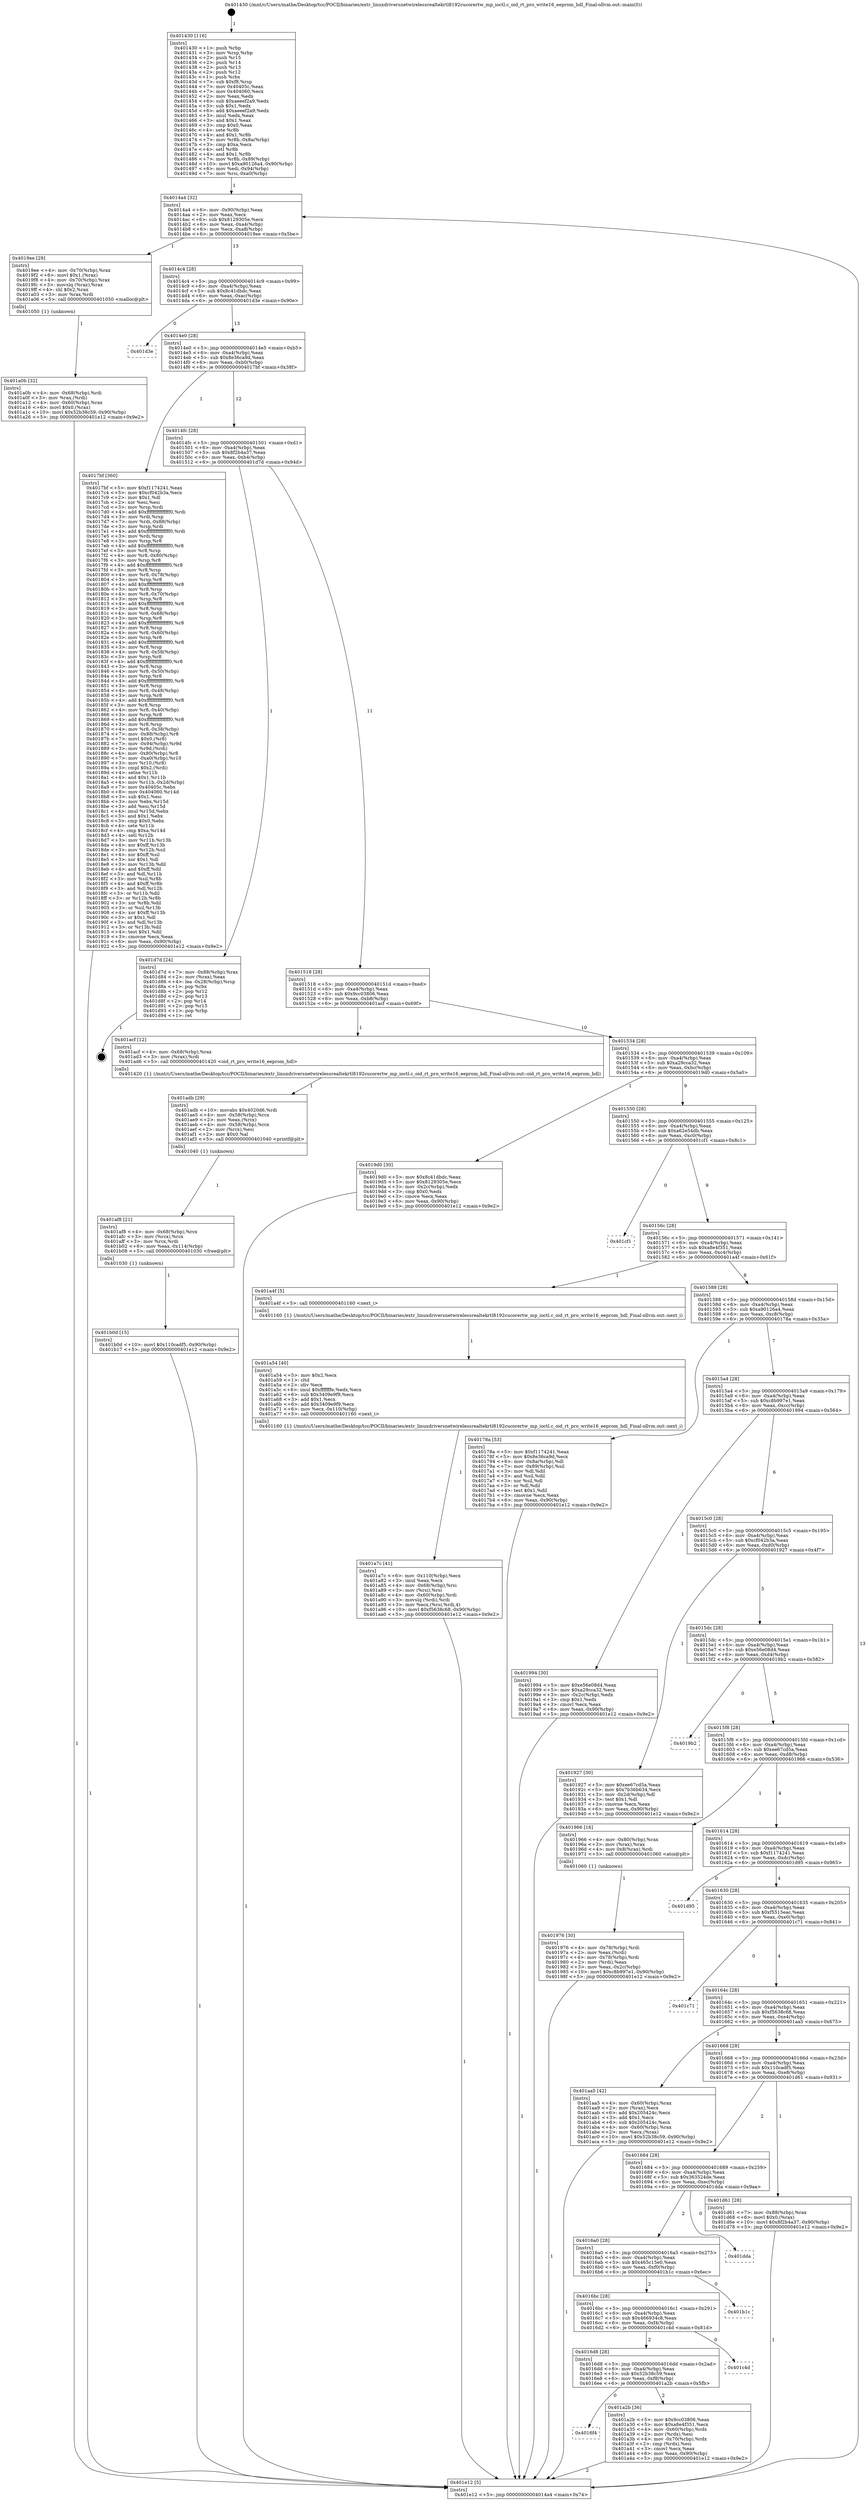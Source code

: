 digraph "0x401430" {
  label = "0x401430 (/mnt/c/Users/mathe/Desktop/tcc/POCII/binaries/extr_linuxdriversnetwirelessrealtekrtl8192cucorertw_mp_ioctl.c_oid_rt_pro_write16_eeprom_hdl_Final-ollvm.out::main(0))"
  labelloc = "t"
  node[shape=record]

  Entry [label="",width=0.3,height=0.3,shape=circle,fillcolor=black,style=filled]
  "0x4014a4" [label="{
     0x4014a4 [32]\l
     | [instrs]\l
     &nbsp;&nbsp;0x4014a4 \<+6\>: mov -0x90(%rbp),%eax\l
     &nbsp;&nbsp;0x4014aa \<+2\>: mov %eax,%ecx\l
     &nbsp;&nbsp;0x4014ac \<+6\>: sub $0x8129305e,%ecx\l
     &nbsp;&nbsp;0x4014b2 \<+6\>: mov %eax,-0xa4(%rbp)\l
     &nbsp;&nbsp;0x4014b8 \<+6\>: mov %ecx,-0xa8(%rbp)\l
     &nbsp;&nbsp;0x4014be \<+6\>: je 00000000004019ee \<main+0x5be\>\l
  }"]
  "0x4019ee" [label="{
     0x4019ee [29]\l
     | [instrs]\l
     &nbsp;&nbsp;0x4019ee \<+4\>: mov -0x70(%rbp),%rax\l
     &nbsp;&nbsp;0x4019f2 \<+6\>: movl $0x1,(%rax)\l
     &nbsp;&nbsp;0x4019f8 \<+4\>: mov -0x70(%rbp),%rax\l
     &nbsp;&nbsp;0x4019fc \<+3\>: movslq (%rax),%rax\l
     &nbsp;&nbsp;0x4019ff \<+4\>: shl $0x2,%rax\l
     &nbsp;&nbsp;0x401a03 \<+3\>: mov %rax,%rdi\l
     &nbsp;&nbsp;0x401a06 \<+5\>: call 0000000000401050 \<malloc@plt\>\l
     | [calls]\l
     &nbsp;&nbsp;0x401050 \{1\} (unknown)\l
  }"]
  "0x4014c4" [label="{
     0x4014c4 [28]\l
     | [instrs]\l
     &nbsp;&nbsp;0x4014c4 \<+5\>: jmp 00000000004014c9 \<main+0x99\>\l
     &nbsp;&nbsp;0x4014c9 \<+6\>: mov -0xa4(%rbp),%eax\l
     &nbsp;&nbsp;0x4014cf \<+5\>: sub $0x8c41dbdc,%eax\l
     &nbsp;&nbsp;0x4014d4 \<+6\>: mov %eax,-0xac(%rbp)\l
     &nbsp;&nbsp;0x4014da \<+6\>: je 0000000000401d3e \<main+0x90e\>\l
  }"]
  Exit [label="",width=0.3,height=0.3,shape=circle,fillcolor=black,style=filled,peripheries=2]
  "0x401d3e" [label="{
     0x401d3e\l
  }", style=dashed]
  "0x4014e0" [label="{
     0x4014e0 [28]\l
     | [instrs]\l
     &nbsp;&nbsp;0x4014e0 \<+5\>: jmp 00000000004014e5 \<main+0xb5\>\l
     &nbsp;&nbsp;0x4014e5 \<+6\>: mov -0xa4(%rbp),%eax\l
     &nbsp;&nbsp;0x4014eb \<+5\>: sub $0x8e36ca9d,%eax\l
     &nbsp;&nbsp;0x4014f0 \<+6\>: mov %eax,-0xb0(%rbp)\l
     &nbsp;&nbsp;0x4014f6 \<+6\>: je 00000000004017bf \<main+0x38f\>\l
  }"]
  "0x401b0d" [label="{
     0x401b0d [15]\l
     | [instrs]\l
     &nbsp;&nbsp;0x401b0d \<+10\>: movl $0x110cadf5,-0x90(%rbp)\l
     &nbsp;&nbsp;0x401b17 \<+5\>: jmp 0000000000401e12 \<main+0x9e2\>\l
  }"]
  "0x4017bf" [label="{
     0x4017bf [360]\l
     | [instrs]\l
     &nbsp;&nbsp;0x4017bf \<+5\>: mov $0xf1174241,%eax\l
     &nbsp;&nbsp;0x4017c4 \<+5\>: mov $0xcf042b3a,%ecx\l
     &nbsp;&nbsp;0x4017c9 \<+2\>: mov $0x1,%dl\l
     &nbsp;&nbsp;0x4017cb \<+2\>: xor %esi,%esi\l
     &nbsp;&nbsp;0x4017cd \<+3\>: mov %rsp,%rdi\l
     &nbsp;&nbsp;0x4017d0 \<+4\>: add $0xfffffffffffffff0,%rdi\l
     &nbsp;&nbsp;0x4017d4 \<+3\>: mov %rdi,%rsp\l
     &nbsp;&nbsp;0x4017d7 \<+7\>: mov %rdi,-0x88(%rbp)\l
     &nbsp;&nbsp;0x4017de \<+3\>: mov %rsp,%rdi\l
     &nbsp;&nbsp;0x4017e1 \<+4\>: add $0xfffffffffffffff0,%rdi\l
     &nbsp;&nbsp;0x4017e5 \<+3\>: mov %rdi,%rsp\l
     &nbsp;&nbsp;0x4017e8 \<+3\>: mov %rsp,%r8\l
     &nbsp;&nbsp;0x4017eb \<+4\>: add $0xfffffffffffffff0,%r8\l
     &nbsp;&nbsp;0x4017ef \<+3\>: mov %r8,%rsp\l
     &nbsp;&nbsp;0x4017f2 \<+4\>: mov %r8,-0x80(%rbp)\l
     &nbsp;&nbsp;0x4017f6 \<+3\>: mov %rsp,%r8\l
     &nbsp;&nbsp;0x4017f9 \<+4\>: add $0xfffffffffffffff0,%r8\l
     &nbsp;&nbsp;0x4017fd \<+3\>: mov %r8,%rsp\l
     &nbsp;&nbsp;0x401800 \<+4\>: mov %r8,-0x78(%rbp)\l
     &nbsp;&nbsp;0x401804 \<+3\>: mov %rsp,%r8\l
     &nbsp;&nbsp;0x401807 \<+4\>: add $0xfffffffffffffff0,%r8\l
     &nbsp;&nbsp;0x40180b \<+3\>: mov %r8,%rsp\l
     &nbsp;&nbsp;0x40180e \<+4\>: mov %r8,-0x70(%rbp)\l
     &nbsp;&nbsp;0x401812 \<+3\>: mov %rsp,%r8\l
     &nbsp;&nbsp;0x401815 \<+4\>: add $0xfffffffffffffff0,%r8\l
     &nbsp;&nbsp;0x401819 \<+3\>: mov %r8,%rsp\l
     &nbsp;&nbsp;0x40181c \<+4\>: mov %r8,-0x68(%rbp)\l
     &nbsp;&nbsp;0x401820 \<+3\>: mov %rsp,%r8\l
     &nbsp;&nbsp;0x401823 \<+4\>: add $0xfffffffffffffff0,%r8\l
     &nbsp;&nbsp;0x401827 \<+3\>: mov %r8,%rsp\l
     &nbsp;&nbsp;0x40182a \<+4\>: mov %r8,-0x60(%rbp)\l
     &nbsp;&nbsp;0x40182e \<+3\>: mov %rsp,%r8\l
     &nbsp;&nbsp;0x401831 \<+4\>: add $0xfffffffffffffff0,%r8\l
     &nbsp;&nbsp;0x401835 \<+3\>: mov %r8,%rsp\l
     &nbsp;&nbsp;0x401838 \<+4\>: mov %r8,-0x58(%rbp)\l
     &nbsp;&nbsp;0x40183c \<+3\>: mov %rsp,%r8\l
     &nbsp;&nbsp;0x40183f \<+4\>: add $0xfffffffffffffff0,%r8\l
     &nbsp;&nbsp;0x401843 \<+3\>: mov %r8,%rsp\l
     &nbsp;&nbsp;0x401846 \<+4\>: mov %r8,-0x50(%rbp)\l
     &nbsp;&nbsp;0x40184a \<+3\>: mov %rsp,%r8\l
     &nbsp;&nbsp;0x40184d \<+4\>: add $0xfffffffffffffff0,%r8\l
     &nbsp;&nbsp;0x401851 \<+3\>: mov %r8,%rsp\l
     &nbsp;&nbsp;0x401854 \<+4\>: mov %r8,-0x48(%rbp)\l
     &nbsp;&nbsp;0x401858 \<+3\>: mov %rsp,%r8\l
     &nbsp;&nbsp;0x40185b \<+4\>: add $0xfffffffffffffff0,%r8\l
     &nbsp;&nbsp;0x40185f \<+3\>: mov %r8,%rsp\l
     &nbsp;&nbsp;0x401862 \<+4\>: mov %r8,-0x40(%rbp)\l
     &nbsp;&nbsp;0x401866 \<+3\>: mov %rsp,%r8\l
     &nbsp;&nbsp;0x401869 \<+4\>: add $0xfffffffffffffff0,%r8\l
     &nbsp;&nbsp;0x40186d \<+3\>: mov %r8,%rsp\l
     &nbsp;&nbsp;0x401870 \<+4\>: mov %r8,-0x38(%rbp)\l
     &nbsp;&nbsp;0x401874 \<+7\>: mov -0x88(%rbp),%r8\l
     &nbsp;&nbsp;0x40187b \<+7\>: movl $0x0,(%r8)\l
     &nbsp;&nbsp;0x401882 \<+7\>: mov -0x94(%rbp),%r9d\l
     &nbsp;&nbsp;0x401889 \<+3\>: mov %r9d,(%rdi)\l
     &nbsp;&nbsp;0x40188c \<+4\>: mov -0x80(%rbp),%r8\l
     &nbsp;&nbsp;0x401890 \<+7\>: mov -0xa0(%rbp),%r10\l
     &nbsp;&nbsp;0x401897 \<+3\>: mov %r10,(%r8)\l
     &nbsp;&nbsp;0x40189a \<+3\>: cmpl $0x2,(%rdi)\l
     &nbsp;&nbsp;0x40189d \<+4\>: setne %r11b\l
     &nbsp;&nbsp;0x4018a1 \<+4\>: and $0x1,%r11b\l
     &nbsp;&nbsp;0x4018a5 \<+4\>: mov %r11b,-0x2d(%rbp)\l
     &nbsp;&nbsp;0x4018a9 \<+7\>: mov 0x40405c,%ebx\l
     &nbsp;&nbsp;0x4018b0 \<+8\>: mov 0x404060,%r14d\l
     &nbsp;&nbsp;0x4018b8 \<+3\>: sub $0x1,%esi\l
     &nbsp;&nbsp;0x4018bb \<+3\>: mov %ebx,%r15d\l
     &nbsp;&nbsp;0x4018be \<+3\>: add %esi,%r15d\l
     &nbsp;&nbsp;0x4018c1 \<+4\>: imul %r15d,%ebx\l
     &nbsp;&nbsp;0x4018c5 \<+3\>: and $0x1,%ebx\l
     &nbsp;&nbsp;0x4018c8 \<+3\>: cmp $0x0,%ebx\l
     &nbsp;&nbsp;0x4018cb \<+4\>: sete %r11b\l
     &nbsp;&nbsp;0x4018cf \<+4\>: cmp $0xa,%r14d\l
     &nbsp;&nbsp;0x4018d3 \<+4\>: setl %r12b\l
     &nbsp;&nbsp;0x4018d7 \<+3\>: mov %r11b,%r13b\l
     &nbsp;&nbsp;0x4018da \<+4\>: xor $0xff,%r13b\l
     &nbsp;&nbsp;0x4018de \<+3\>: mov %r12b,%sil\l
     &nbsp;&nbsp;0x4018e1 \<+4\>: xor $0xff,%sil\l
     &nbsp;&nbsp;0x4018e5 \<+3\>: xor $0x1,%dl\l
     &nbsp;&nbsp;0x4018e8 \<+3\>: mov %r13b,%dil\l
     &nbsp;&nbsp;0x4018eb \<+4\>: and $0xff,%dil\l
     &nbsp;&nbsp;0x4018ef \<+3\>: and %dl,%r11b\l
     &nbsp;&nbsp;0x4018f2 \<+3\>: mov %sil,%r8b\l
     &nbsp;&nbsp;0x4018f5 \<+4\>: and $0xff,%r8b\l
     &nbsp;&nbsp;0x4018f9 \<+3\>: and %dl,%r12b\l
     &nbsp;&nbsp;0x4018fc \<+3\>: or %r11b,%dil\l
     &nbsp;&nbsp;0x4018ff \<+3\>: or %r12b,%r8b\l
     &nbsp;&nbsp;0x401902 \<+3\>: xor %r8b,%dil\l
     &nbsp;&nbsp;0x401905 \<+3\>: or %sil,%r13b\l
     &nbsp;&nbsp;0x401908 \<+4\>: xor $0xff,%r13b\l
     &nbsp;&nbsp;0x40190c \<+3\>: or $0x1,%dl\l
     &nbsp;&nbsp;0x40190f \<+3\>: and %dl,%r13b\l
     &nbsp;&nbsp;0x401912 \<+3\>: or %r13b,%dil\l
     &nbsp;&nbsp;0x401915 \<+4\>: test $0x1,%dil\l
     &nbsp;&nbsp;0x401919 \<+3\>: cmovne %ecx,%eax\l
     &nbsp;&nbsp;0x40191c \<+6\>: mov %eax,-0x90(%rbp)\l
     &nbsp;&nbsp;0x401922 \<+5\>: jmp 0000000000401e12 \<main+0x9e2\>\l
  }"]
  "0x4014fc" [label="{
     0x4014fc [28]\l
     | [instrs]\l
     &nbsp;&nbsp;0x4014fc \<+5\>: jmp 0000000000401501 \<main+0xd1\>\l
     &nbsp;&nbsp;0x401501 \<+6\>: mov -0xa4(%rbp),%eax\l
     &nbsp;&nbsp;0x401507 \<+5\>: sub $0x8f2b4a37,%eax\l
     &nbsp;&nbsp;0x40150c \<+6\>: mov %eax,-0xb4(%rbp)\l
     &nbsp;&nbsp;0x401512 \<+6\>: je 0000000000401d7d \<main+0x94d\>\l
  }"]
  "0x401af8" [label="{
     0x401af8 [21]\l
     | [instrs]\l
     &nbsp;&nbsp;0x401af8 \<+4\>: mov -0x68(%rbp),%rcx\l
     &nbsp;&nbsp;0x401afc \<+3\>: mov (%rcx),%rcx\l
     &nbsp;&nbsp;0x401aff \<+3\>: mov %rcx,%rdi\l
     &nbsp;&nbsp;0x401b02 \<+6\>: mov %eax,-0x114(%rbp)\l
     &nbsp;&nbsp;0x401b08 \<+5\>: call 0000000000401030 \<free@plt\>\l
     | [calls]\l
     &nbsp;&nbsp;0x401030 \{1\} (unknown)\l
  }"]
  "0x401d7d" [label="{
     0x401d7d [24]\l
     | [instrs]\l
     &nbsp;&nbsp;0x401d7d \<+7\>: mov -0x88(%rbp),%rax\l
     &nbsp;&nbsp;0x401d84 \<+2\>: mov (%rax),%eax\l
     &nbsp;&nbsp;0x401d86 \<+4\>: lea -0x28(%rbp),%rsp\l
     &nbsp;&nbsp;0x401d8a \<+1\>: pop %rbx\l
     &nbsp;&nbsp;0x401d8b \<+2\>: pop %r12\l
     &nbsp;&nbsp;0x401d8d \<+2\>: pop %r13\l
     &nbsp;&nbsp;0x401d8f \<+2\>: pop %r14\l
     &nbsp;&nbsp;0x401d91 \<+2\>: pop %r15\l
     &nbsp;&nbsp;0x401d93 \<+1\>: pop %rbp\l
     &nbsp;&nbsp;0x401d94 \<+1\>: ret\l
  }"]
  "0x401518" [label="{
     0x401518 [28]\l
     | [instrs]\l
     &nbsp;&nbsp;0x401518 \<+5\>: jmp 000000000040151d \<main+0xed\>\l
     &nbsp;&nbsp;0x40151d \<+6\>: mov -0xa4(%rbp),%eax\l
     &nbsp;&nbsp;0x401523 \<+5\>: sub $0x9cc03806,%eax\l
     &nbsp;&nbsp;0x401528 \<+6\>: mov %eax,-0xb8(%rbp)\l
     &nbsp;&nbsp;0x40152e \<+6\>: je 0000000000401acf \<main+0x69f\>\l
  }"]
  "0x401adb" [label="{
     0x401adb [29]\l
     | [instrs]\l
     &nbsp;&nbsp;0x401adb \<+10\>: movabs $0x4020d6,%rdi\l
     &nbsp;&nbsp;0x401ae5 \<+4\>: mov -0x58(%rbp),%rcx\l
     &nbsp;&nbsp;0x401ae9 \<+2\>: mov %eax,(%rcx)\l
     &nbsp;&nbsp;0x401aeb \<+4\>: mov -0x58(%rbp),%rcx\l
     &nbsp;&nbsp;0x401aef \<+2\>: mov (%rcx),%esi\l
     &nbsp;&nbsp;0x401af1 \<+2\>: mov $0x0,%al\l
     &nbsp;&nbsp;0x401af3 \<+5\>: call 0000000000401040 \<printf@plt\>\l
     | [calls]\l
     &nbsp;&nbsp;0x401040 \{1\} (unknown)\l
  }"]
  "0x401acf" [label="{
     0x401acf [12]\l
     | [instrs]\l
     &nbsp;&nbsp;0x401acf \<+4\>: mov -0x68(%rbp),%rax\l
     &nbsp;&nbsp;0x401ad3 \<+3\>: mov (%rax),%rdi\l
     &nbsp;&nbsp;0x401ad6 \<+5\>: call 0000000000401420 \<oid_rt_pro_write16_eeprom_hdl\>\l
     | [calls]\l
     &nbsp;&nbsp;0x401420 \{1\} (/mnt/c/Users/mathe/Desktop/tcc/POCII/binaries/extr_linuxdriversnetwirelessrealtekrtl8192cucorertw_mp_ioctl.c_oid_rt_pro_write16_eeprom_hdl_Final-ollvm.out::oid_rt_pro_write16_eeprom_hdl)\l
  }"]
  "0x401534" [label="{
     0x401534 [28]\l
     | [instrs]\l
     &nbsp;&nbsp;0x401534 \<+5\>: jmp 0000000000401539 \<main+0x109\>\l
     &nbsp;&nbsp;0x401539 \<+6\>: mov -0xa4(%rbp),%eax\l
     &nbsp;&nbsp;0x40153f \<+5\>: sub $0xa29cca32,%eax\l
     &nbsp;&nbsp;0x401544 \<+6\>: mov %eax,-0xbc(%rbp)\l
     &nbsp;&nbsp;0x40154a \<+6\>: je 00000000004019d0 \<main+0x5a0\>\l
  }"]
  "0x401a7c" [label="{
     0x401a7c [41]\l
     | [instrs]\l
     &nbsp;&nbsp;0x401a7c \<+6\>: mov -0x110(%rbp),%ecx\l
     &nbsp;&nbsp;0x401a82 \<+3\>: imul %eax,%ecx\l
     &nbsp;&nbsp;0x401a85 \<+4\>: mov -0x68(%rbp),%rsi\l
     &nbsp;&nbsp;0x401a89 \<+3\>: mov (%rsi),%rsi\l
     &nbsp;&nbsp;0x401a8c \<+4\>: mov -0x60(%rbp),%rdi\l
     &nbsp;&nbsp;0x401a90 \<+3\>: movslq (%rdi),%rdi\l
     &nbsp;&nbsp;0x401a93 \<+3\>: mov %ecx,(%rsi,%rdi,4)\l
     &nbsp;&nbsp;0x401a96 \<+10\>: movl $0xf5638c68,-0x90(%rbp)\l
     &nbsp;&nbsp;0x401aa0 \<+5\>: jmp 0000000000401e12 \<main+0x9e2\>\l
  }"]
  "0x4019d0" [label="{
     0x4019d0 [30]\l
     | [instrs]\l
     &nbsp;&nbsp;0x4019d0 \<+5\>: mov $0x8c41dbdc,%eax\l
     &nbsp;&nbsp;0x4019d5 \<+5\>: mov $0x8129305e,%ecx\l
     &nbsp;&nbsp;0x4019da \<+3\>: mov -0x2c(%rbp),%edx\l
     &nbsp;&nbsp;0x4019dd \<+3\>: cmp $0x0,%edx\l
     &nbsp;&nbsp;0x4019e0 \<+3\>: cmove %ecx,%eax\l
     &nbsp;&nbsp;0x4019e3 \<+6\>: mov %eax,-0x90(%rbp)\l
     &nbsp;&nbsp;0x4019e9 \<+5\>: jmp 0000000000401e12 \<main+0x9e2\>\l
  }"]
  "0x401550" [label="{
     0x401550 [28]\l
     | [instrs]\l
     &nbsp;&nbsp;0x401550 \<+5\>: jmp 0000000000401555 \<main+0x125\>\l
     &nbsp;&nbsp;0x401555 \<+6\>: mov -0xa4(%rbp),%eax\l
     &nbsp;&nbsp;0x40155b \<+5\>: sub $0xa62e54db,%eax\l
     &nbsp;&nbsp;0x401560 \<+6\>: mov %eax,-0xc0(%rbp)\l
     &nbsp;&nbsp;0x401566 \<+6\>: je 0000000000401cf1 \<main+0x8c1\>\l
  }"]
  "0x401a54" [label="{
     0x401a54 [40]\l
     | [instrs]\l
     &nbsp;&nbsp;0x401a54 \<+5\>: mov $0x2,%ecx\l
     &nbsp;&nbsp;0x401a59 \<+1\>: cltd\l
     &nbsp;&nbsp;0x401a5a \<+2\>: idiv %ecx\l
     &nbsp;&nbsp;0x401a5c \<+6\>: imul $0xfffffffe,%edx,%ecx\l
     &nbsp;&nbsp;0x401a62 \<+6\>: sub $0x3409e9f9,%ecx\l
     &nbsp;&nbsp;0x401a68 \<+3\>: add $0x1,%ecx\l
     &nbsp;&nbsp;0x401a6b \<+6\>: add $0x3409e9f9,%ecx\l
     &nbsp;&nbsp;0x401a71 \<+6\>: mov %ecx,-0x110(%rbp)\l
     &nbsp;&nbsp;0x401a77 \<+5\>: call 0000000000401160 \<next_i\>\l
     | [calls]\l
     &nbsp;&nbsp;0x401160 \{1\} (/mnt/c/Users/mathe/Desktop/tcc/POCII/binaries/extr_linuxdriversnetwirelessrealtekrtl8192cucorertw_mp_ioctl.c_oid_rt_pro_write16_eeprom_hdl_Final-ollvm.out::next_i)\l
  }"]
  "0x401cf1" [label="{
     0x401cf1\l
  }", style=dashed]
  "0x40156c" [label="{
     0x40156c [28]\l
     | [instrs]\l
     &nbsp;&nbsp;0x40156c \<+5\>: jmp 0000000000401571 \<main+0x141\>\l
     &nbsp;&nbsp;0x401571 \<+6\>: mov -0xa4(%rbp),%eax\l
     &nbsp;&nbsp;0x401577 \<+5\>: sub $0xa8e4f351,%eax\l
     &nbsp;&nbsp;0x40157c \<+6\>: mov %eax,-0xc4(%rbp)\l
     &nbsp;&nbsp;0x401582 \<+6\>: je 0000000000401a4f \<main+0x61f\>\l
  }"]
  "0x4016f4" [label="{
     0x4016f4\l
  }", style=dashed]
  "0x401a4f" [label="{
     0x401a4f [5]\l
     | [instrs]\l
     &nbsp;&nbsp;0x401a4f \<+5\>: call 0000000000401160 \<next_i\>\l
     | [calls]\l
     &nbsp;&nbsp;0x401160 \{1\} (/mnt/c/Users/mathe/Desktop/tcc/POCII/binaries/extr_linuxdriversnetwirelessrealtekrtl8192cucorertw_mp_ioctl.c_oid_rt_pro_write16_eeprom_hdl_Final-ollvm.out::next_i)\l
  }"]
  "0x401588" [label="{
     0x401588 [28]\l
     | [instrs]\l
     &nbsp;&nbsp;0x401588 \<+5\>: jmp 000000000040158d \<main+0x15d\>\l
     &nbsp;&nbsp;0x40158d \<+6\>: mov -0xa4(%rbp),%eax\l
     &nbsp;&nbsp;0x401593 \<+5\>: sub $0xa90126a4,%eax\l
     &nbsp;&nbsp;0x401598 \<+6\>: mov %eax,-0xc8(%rbp)\l
     &nbsp;&nbsp;0x40159e \<+6\>: je 000000000040178a \<main+0x35a\>\l
  }"]
  "0x401a2b" [label="{
     0x401a2b [36]\l
     | [instrs]\l
     &nbsp;&nbsp;0x401a2b \<+5\>: mov $0x9cc03806,%eax\l
     &nbsp;&nbsp;0x401a30 \<+5\>: mov $0xa8e4f351,%ecx\l
     &nbsp;&nbsp;0x401a35 \<+4\>: mov -0x60(%rbp),%rdx\l
     &nbsp;&nbsp;0x401a39 \<+2\>: mov (%rdx),%esi\l
     &nbsp;&nbsp;0x401a3b \<+4\>: mov -0x70(%rbp),%rdx\l
     &nbsp;&nbsp;0x401a3f \<+2\>: cmp (%rdx),%esi\l
     &nbsp;&nbsp;0x401a41 \<+3\>: cmovl %ecx,%eax\l
     &nbsp;&nbsp;0x401a44 \<+6\>: mov %eax,-0x90(%rbp)\l
     &nbsp;&nbsp;0x401a4a \<+5\>: jmp 0000000000401e12 \<main+0x9e2\>\l
  }"]
  "0x40178a" [label="{
     0x40178a [53]\l
     | [instrs]\l
     &nbsp;&nbsp;0x40178a \<+5\>: mov $0xf1174241,%eax\l
     &nbsp;&nbsp;0x40178f \<+5\>: mov $0x8e36ca9d,%ecx\l
     &nbsp;&nbsp;0x401794 \<+6\>: mov -0x8a(%rbp),%dl\l
     &nbsp;&nbsp;0x40179a \<+7\>: mov -0x89(%rbp),%sil\l
     &nbsp;&nbsp;0x4017a1 \<+3\>: mov %dl,%dil\l
     &nbsp;&nbsp;0x4017a4 \<+3\>: and %sil,%dil\l
     &nbsp;&nbsp;0x4017a7 \<+3\>: xor %sil,%dl\l
     &nbsp;&nbsp;0x4017aa \<+3\>: or %dl,%dil\l
     &nbsp;&nbsp;0x4017ad \<+4\>: test $0x1,%dil\l
     &nbsp;&nbsp;0x4017b1 \<+3\>: cmovne %ecx,%eax\l
     &nbsp;&nbsp;0x4017b4 \<+6\>: mov %eax,-0x90(%rbp)\l
     &nbsp;&nbsp;0x4017ba \<+5\>: jmp 0000000000401e12 \<main+0x9e2\>\l
  }"]
  "0x4015a4" [label="{
     0x4015a4 [28]\l
     | [instrs]\l
     &nbsp;&nbsp;0x4015a4 \<+5\>: jmp 00000000004015a9 \<main+0x179\>\l
     &nbsp;&nbsp;0x4015a9 \<+6\>: mov -0xa4(%rbp),%eax\l
     &nbsp;&nbsp;0x4015af \<+5\>: sub $0xc8b997e1,%eax\l
     &nbsp;&nbsp;0x4015b4 \<+6\>: mov %eax,-0xcc(%rbp)\l
     &nbsp;&nbsp;0x4015ba \<+6\>: je 0000000000401994 \<main+0x564\>\l
  }"]
  "0x401e12" [label="{
     0x401e12 [5]\l
     | [instrs]\l
     &nbsp;&nbsp;0x401e12 \<+5\>: jmp 00000000004014a4 \<main+0x74\>\l
  }"]
  "0x401430" [label="{
     0x401430 [116]\l
     | [instrs]\l
     &nbsp;&nbsp;0x401430 \<+1\>: push %rbp\l
     &nbsp;&nbsp;0x401431 \<+3\>: mov %rsp,%rbp\l
     &nbsp;&nbsp;0x401434 \<+2\>: push %r15\l
     &nbsp;&nbsp;0x401436 \<+2\>: push %r14\l
     &nbsp;&nbsp;0x401438 \<+2\>: push %r13\l
     &nbsp;&nbsp;0x40143a \<+2\>: push %r12\l
     &nbsp;&nbsp;0x40143c \<+1\>: push %rbx\l
     &nbsp;&nbsp;0x40143d \<+7\>: sub $0xf8,%rsp\l
     &nbsp;&nbsp;0x401444 \<+7\>: mov 0x40405c,%eax\l
     &nbsp;&nbsp;0x40144b \<+7\>: mov 0x404060,%ecx\l
     &nbsp;&nbsp;0x401452 \<+2\>: mov %eax,%edx\l
     &nbsp;&nbsp;0x401454 \<+6\>: sub $0xaeeef2a9,%edx\l
     &nbsp;&nbsp;0x40145a \<+3\>: sub $0x1,%edx\l
     &nbsp;&nbsp;0x40145d \<+6\>: add $0xaeeef2a9,%edx\l
     &nbsp;&nbsp;0x401463 \<+3\>: imul %edx,%eax\l
     &nbsp;&nbsp;0x401466 \<+3\>: and $0x1,%eax\l
     &nbsp;&nbsp;0x401469 \<+3\>: cmp $0x0,%eax\l
     &nbsp;&nbsp;0x40146c \<+4\>: sete %r8b\l
     &nbsp;&nbsp;0x401470 \<+4\>: and $0x1,%r8b\l
     &nbsp;&nbsp;0x401474 \<+7\>: mov %r8b,-0x8a(%rbp)\l
     &nbsp;&nbsp;0x40147b \<+3\>: cmp $0xa,%ecx\l
     &nbsp;&nbsp;0x40147e \<+4\>: setl %r8b\l
     &nbsp;&nbsp;0x401482 \<+4\>: and $0x1,%r8b\l
     &nbsp;&nbsp;0x401486 \<+7\>: mov %r8b,-0x89(%rbp)\l
     &nbsp;&nbsp;0x40148d \<+10\>: movl $0xa90126a4,-0x90(%rbp)\l
     &nbsp;&nbsp;0x401497 \<+6\>: mov %edi,-0x94(%rbp)\l
     &nbsp;&nbsp;0x40149d \<+7\>: mov %rsi,-0xa0(%rbp)\l
  }"]
  "0x4016d8" [label="{
     0x4016d8 [28]\l
     | [instrs]\l
     &nbsp;&nbsp;0x4016d8 \<+5\>: jmp 00000000004016dd \<main+0x2ad\>\l
     &nbsp;&nbsp;0x4016dd \<+6\>: mov -0xa4(%rbp),%eax\l
     &nbsp;&nbsp;0x4016e3 \<+5\>: sub $0x52b38c59,%eax\l
     &nbsp;&nbsp;0x4016e8 \<+6\>: mov %eax,-0xf8(%rbp)\l
     &nbsp;&nbsp;0x4016ee \<+6\>: je 0000000000401a2b \<main+0x5fb\>\l
  }"]
  "0x401c4d" [label="{
     0x401c4d\l
  }", style=dashed]
  "0x401994" [label="{
     0x401994 [30]\l
     | [instrs]\l
     &nbsp;&nbsp;0x401994 \<+5\>: mov $0xe56e08d4,%eax\l
     &nbsp;&nbsp;0x401999 \<+5\>: mov $0xa29cca32,%ecx\l
     &nbsp;&nbsp;0x40199e \<+3\>: mov -0x2c(%rbp),%edx\l
     &nbsp;&nbsp;0x4019a1 \<+3\>: cmp $0x1,%edx\l
     &nbsp;&nbsp;0x4019a4 \<+3\>: cmovl %ecx,%eax\l
     &nbsp;&nbsp;0x4019a7 \<+6\>: mov %eax,-0x90(%rbp)\l
     &nbsp;&nbsp;0x4019ad \<+5\>: jmp 0000000000401e12 \<main+0x9e2\>\l
  }"]
  "0x4015c0" [label="{
     0x4015c0 [28]\l
     | [instrs]\l
     &nbsp;&nbsp;0x4015c0 \<+5\>: jmp 00000000004015c5 \<main+0x195\>\l
     &nbsp;&nbsp;0x4015c5 \<+6\>: mov -0xa4(%rbp),%eax\l
     &nbsp;&nbsp;0x4015cb \<+5\>: sub $0xcf042b3a,%eax\l
     &nbsp;&nbsp;0x4015d0 \<+6\>: mov %eax,-0xd0(%rbp)\l
     &nbsp;&nbsp;0x4015d6 \<+6\>: je 0000000000401927 \<main+0x4f7\>\l
  }"]
  "0x4016bc" [label="{
     0x4016bc [28]\l
     | [instrs]\l
     &nbsp;&nbsp;0x4016bc \<+5\>: jmp 00000000004016c1 \<main+0x291\>\l
     &nbsp;&nbsp;0x4016c1 \<+6\>: mov -0xa4(%rbp),%eax\l
     &nbsp;&nbsp;0x4016c7 \<+5\>: sub $0x466934c8,%eax\l
     &nbsp;&nbsp;0x4016cc \<+6\>: mov %eax,-0xf4(%rbp)\l
     &nbsp;&nbsp;0x4016d2 \<+6\>: je 0000000000401c4d \<main+0x81d\>\l
  }"]
  "0x401927" [label="{
     0x401927 [30]\l
     | [instrs]\l
     &nbsp;&nbsp;0x401927 \<+5\>: mov $0xee67cd5a,%eax\l
     &nbsp;&nbsp;0x40192c \<+5\>: mov $0x7b36b634,%ecx\l
     &nbsp;&nbsp;0x401931 \<+3\>: mov -0x2d(%rbp),%dl\l
     &nbsp;&nbsp;0x401934 \<+3\>: test $0x1,%dl\l
     &nbsp;&nbsp;0x401937 \<+3\>: cmovne %ecx,%eax\l
     &nbsp;&nbsp;0x40193a \<+6\>: mov %eax,-0x90(%rbp)\l
     &nbsp;&nbsp;0x401940 \<+5\>: jmp 0000000000401e12 \<main+0x9e2\>\l
  }"]
  "0x4015dc" [label="{
     0x4015dc [28]\l
     | [instrs]\l
     &nbsp;&nbsp;0x4015dc \<+5\>: jmp 00000000004015e1 \<main+0x1b1\>\l
     &nbsp;&nbsp;0x4015e1 \<+6\>: mov -0xa4(%rbp),%eax\l
     &nbsp;&nbsp;0x4015e7 \<+5\>: sub $0xe56e08d4,%eax\l
     &nbsp;&nbsp;0x4015ec \<+6\>: mov %eax,-0xd4(%rbp)\l
     &nbsp;&nbsp;0x4015f2 \<+6\>: je 00000000004019b2 \<main+0x582\>\l
  }"]
  "0x401b1c" [label="{
     0x401b1c\l
  }", style=dashed]
  "0x4019b2" [label="{
     0x4019b2\l
  }", style=dashed]
  "0x4015f8" [label="{
     0x4015f8 [28]\l
     | [instrs]\l
     &nbsp;&nbsp;0x4015f8 \<+5\>: jmp 00000000004015fd \<main+0x1cd\>\l
     &nbsp;&nbsp;0x4015fd \<+6\>: mov -0xa4(%rbp),%eax\l
     &nbsp;&nbsp;0x401603 \<+5\>: sub $0xee67cd5a,%eax\l
     &nbsp;&nbsp;0x401608 \<+6\>: mov %eax,-0xd8(%rbp)\l
     &nbsp;&nbsp;0x40160e \<+6\>: je 0000000000401966 \<main+0x536\>\l
  }"]
  "0x4016a0" [label="{
     0x4016a0 [28]\l
     | [instrs]\l
     &nbsp;&nbsp;0x4016a0 \<+5\>: jmp 00000000004016a5 \<main+0x275\>\l
     &nbsp;&nbsp;0x4016a5 \<+6\>: mov -0xa4(%rbp),%eax\l
     &nbsp;&nbsp;0x4016ab \<+5\>: sub $0x465c15e0,%eax\l
     &nbsp;&nbsp;0x4016b0 \<+6\>: mov %eax,-0xf0(%rbp)\l
     &nbsp;&nbsp;0x4016b6 \<+6\>: je 0000000000401b1c \<main+0x6ec\>\l
  }"]
  "0x401966" [label="{
     0x401966 [16]\l
     | [instrs]\l
     &nbsp;&nbsp;0x401966 \<+4\>: mov -0x80(%rbp),%rax\l
     &nbsp;&nbsp;0x40196a \<+3\>: mov (%rax),%rax\l
     &nbsp;&nbsp;0x40196d \<+4\>: mov 0x8(%rax),%rdi\l
     &nbsp;&nbsp;0x401971 \<+5\>: call 0000000000401060 \<atoi@plt\>\l
     | [calls]\l
     &nbsp;&nbsp;0x401060 \{1\} (unknown)\l
  }"]
  "0x401614" [label="{
     0x401614 [28]\l
     | [instrs]\l
     &nbsp;&nbsp;0x401614 \<+5\>: jmp 0000000000401619 \<main+0x1e9\>\l
     &nbsp;&nbsp;0x401619 \<+6\>: mov -0xa4(%rbp),%eax\l
     &nbsp;&nbsp;0x40161f \<+5\>: sub $0xf1174241,%eax\l
     &nbsp;&nbsp;0x401624 \<+6\>: mov %eax,-0xdc(%rbp)\l
     &nbsp;&nbsp;0x40162a \<+6\>: je 0000000000401d95 \<main+0x965\>\l
  }"]
  "0x401976" [label="{
     0x401976 [30]\l
     | [instrs]\l
     &nbsp;&nbsp;0x401976 \<+4\>: mov -0x78(%rbp),%rdi\l
     &nbsp;&nbsp;0x40197a \<+2\>: mov %eax,(%rdi)\l
     &nbsp;&nbsp;0x40197c \<+4\>: mov -0x78(%rbp),%rdi\l
     &nbsp;&nbsp;0x401980 \<+2\>: mov (%rdi),%eax\l
     &nbsp;&nbsp;0x401982 \<+3\>: mov %eax,-0x2c(%rbp)\l
     &nbsp;&nbsp;0x401985 \<+10\>: movl $0xc8b997e1,-0x90(%rbp)\l
     &nbsp;&nbsp;0x40198f \<+5\>: jmp 0000000000401e12 \<main+0x9e2\>\l
  }"]
  "0x401a0b" [label="{
     0x401a0b [32]\l
     | [instrs]\l
     &nbsp;&nbsp;0x401a0b \<+4\>: mov -0x68(%rbp),%rdi\l
     &nbsp;&nbsp;0x401a0f \<+3\>: mov %rax,(%rdi)\l
     &nbsp;&nbsp;0x401a12 \<+4\>: mov -0x60(%rbp),%rax\l
     &nbsp;&nbsp;0x401a16 \<+6\>: movl $0x0,(%rax)\l
     &nbsp;&nbsp;0x401a1c \<+10\>: movl $0x52b38c59,-0x90(%rbp)\l
     &nbsp;&nbsp;0x401a26 \<+5\>: jmp 0000000000401e12 \<main+0x9e2\>\l
  }"]
  "0x401dda" [label="{
     0x401dda\l
  }", style=dashed]
  "0x401d95" [label="{
     0x401d95\l
  }", style=dashed]
  "0x401630" [label="{
     0x401630 [28]\l
     | [instrs]\l
     &nbsp;&nbsp;0x401630 \<+5\>: jmp 0000000000401635 \<main+0x205\>\l
     &nbsp;&nbsp;0x401635 \<+6\>: mov -0xa4(%rbp),%eax\l
     &nbsp;&nbsp;0x40163b \<+5\>: sub $0xf5515eac,%eax\l
     &nbsp;&nbsp;0x401640 \<+6\>: mov %eax,-0xe0(%rbp)\l
     &nbsp;&nbsp;0x401646 \<+6\>: je 0000000000401c71 \<main+0x841\>\l
  }"]
  "0x401684" [label="{
     0x401684 [28]\l
     | [instrs]\l
     &nbsp;&nbsp;0x401684 \<+5\>: jmp 0000000000401689 \<main+0x259\>\l
     &nbsp;&nbsp;0x401689 \<+6\>: mov -0xa4(%rbp),%eax\l
     &nbsp;&nbsp;0x40168f \<+5\>: sub $0x363524de,%eax\l
     &nbsp;&nbsp;0x401694 \<+6\>: mov %eax,-0xec(%rbp)\l
     &nbsp;&nbsp;0x40169a \<+6\>: je 0000000000401dda \<main+0x9aa\>\l
  }"]
  "0x401c71" [label="{
     0x401c71\l
  }", style=dashed]
  "0x40164c" [label="{
     0x40164c [28]\l
     | [instrs]\l
     &nbsp;&nbsp;0x40164c \<+5\>: jmp 0000000000401651 \<main+0x221\>\l
     &nbsp;&nbsp;0x401651 \<+6\>: mov -0xa4(%rbp),%eax\l
     &nbsp;&nbsp;0x401657 \<+5\>: sub $0xf5638c68,%eax\l
     &nbsp;&nbsp;0x40165c \<+6\>: mov %eax,-0xe4(%rbp)\l
     &nbsp;&nbsp;0x401662 \<+6\>: je 0000000000401aa5 \<main+0x675\>\l
  }"]
  "0x401d61" [label="{
     0x401d61 [28]\l
     | [instrs]\l
     &nbsp;&nbsp;0x401d61 \<+7\>: mov -0x88(%rbp),%rax\l
     &nbsp;&nbsp;0x401d68 \<+6\>: movl $0x0,(%rax)\l
     &nbsp;&nbsp;0x401d6e \<+10\>: movl $0x8f2b4a37,-0x90(%rbp)\l
     &nbsp;&nbsp;0x401d78 \<+5\>: jmp 0000000000401e12 \<main+0x9e2\>\l
  }"]
  "0x401aa5" [label="{
     0x401aa5 [42]\l
     | [instrs]\l
     &nbsp;&nbsp;0x401aa5 \<+4\>: mov -0x60(%rbp),%rax\l
     &nbsp;&nbsp;0x401aa9 \<+2\>: mov (%rax),%ecx\l
     &nbsp;&nbsp;0x401aab \<+6\>: add $0x205424c,%ecx\l
     &nbsp;&nbsp;0x401ab1 \<+3\>: add $0x1,%ecx\l
     &nbsp;&nbsp;0x401ab4 \<+6\>: sub $0x205424c,%ecx\l
     &nbsp;&nbsp;0x401aba \<+4\>: mov -0x60(%rbp),%rax\l
     &nbsp;&nbsp;0x401abe \<+2\>: mov %ecx,(%rax)\l
     &nbsp;&nbsp;0x401ac0 \<+10\>: movl $0x52b38c59,-0x90(%rbp)\l
     &nbsp;&nbsp;0x401aca \<+5\>: jmp 0000000000401e12 \<main+0x9e2\>\l
  }"]
  "0x401668" [label="{
     0x401668 [28]\l
     | [instrs]\l
     &nbsp;&nbsp;0x401668 \<+5\>: jmp 000000000040166d \<main+0x23d\>\l
     &nbsp;&nbsp;0x40166d \<+6\>: mov -0xa4(%rbp),%eax\l
     &nbsp;&nbsp;0x401673 \<+5\>: sub $0x110cadf5,%eax\l
     &nbsp;&nbsp;0x401678 \<+6\>: mov %eax,-0xe8(%rbp)\l
     &nbsp;&nbsp;0x40167e \<+6\>: je 0000000000401d61 \<main+0x931\>\l
  }"]
  Entry -> "0x401430" [label=" 1"]
  "0x4014a4" -> "0x4019ee" [label=" 1"]
  "0x4014a4" -> "0x4014c4" [label=" 13"]
  "0x401d7d" -> Exit [label=" 1"]
  "0x4014c4" -> "0x401d3e" [label=" 0"]
  "0x4014c4" -> "0x4014e0" [label=" 13"]
  "0x401d61" -> "0x401e12" [label=" 1"]
  "0x4014e0" -> "0x4017bf" [label=" 1"]
  "0x4014e0" -> "0x4014fc" [label=" 12"]
  "0x401b0d" -> "0x401e12" [label=" 1"]
  "0x4014fc" -> "0x401d7d" [label=" 1"]
  "0x4014fc" -> "0x401518" [label=" 11"]
  "0x401af8" -> "0x401b0d" [label=" 1"]
  "0x401518" -> "0x401acf" [label=" 1"]
  "0x401518" -> "0x401534" [label=" 10"]
  "0x401adb" -> "0x401af8" [label=" 1"]
  "0x401534" -> "0x4019d0" [label=" 1"]
  "0x401534" -> "0x401550" [label=" 9"]
  "0x401acf" -> "0x401adb" [label=" 1"]
  "0x401550" -> "0x401cf1" [label=" 0"]
  "0x401550" -> "0x40156c" [label=" 9"]
  "0x401aa5" -> "0x401e12" [label=" 1"]
  "0x40156c" -> "0x401a4f" [label=" 1"]
  "0x40156c" -> "0x401588" [label=" 8"]
  "0x401a7c" -> "0x401e12" [label=" 1"]
  "0x401588" -> "0x40178a" [label=" 1"]
  "0x401588" -> "0x4015a4" [label=" 7"]
  "0x40178a" -> "0x401e12" [label=" 1"]
  "0x401430" -> "0x4014a4" [label=" 1"]
  "0x401e12" -> "0x4014a4" [label=" 13"]
  "0x401a54" -> "0x401a7c" [label=" 1"]
  "0x4017bf" -> "0x401e12" [label=" 1"]
  "0x401a2b" -> "0x401e12" [label=" 2"]
  "0x4015a4" -> "0x401994" [label=" 1"]
  "0x4015a4" -> "0x4015c0" [label=" 6"]
  "0x4016d8" -> "0x4016f4" [label=" 0"]
  "0x4015c0" -> "0x401927" [label=" 1"]
  "0x4015c0" -> "0x4015dc" [label=" 5"]
  "0x401927" -> "0x401e12" [label=" 1"]
  "0x401a4f" -> "0x401a54" [label=" 1"]
  "0x4015dc" -> "0x4019b2" [label=" 0"]
  "0x4015dc" -> "0x4015f8" [label=" 5"]
  "0x4016bc" -> "0x4016d8" [label=" 2"]
  "0x4015f8" -> "0x401966" [label=" 1"]
  "0x4015f8" -> "0x401614" [label=" 4"]
  "0x401966" -> "0x401976" [label=" 1"]
  "0x401976" -> "0x401e12" [label=" 1"]
  "0x401994" -> "0x401e12" [label=" 1"]
  "0x4019d0" -> "0x401e12" [label=" 1"]
  "0x4019ee" -> "0x401a0b" [label=" 1"]
  "0x401a0b" -> "0x401e12" [label=" 1"]
  "0x4016d8" -> "0x401a2b" [label=" 2"]
  "0x401614" -> "0x401d95" [label=" 0"]
  "0x401614" -> "0x401630" [label=" 4"]
  "0x4016a0" -> "0x4016bc" [label=" 2"]
  "0x401630" -> "0x401c71" [label=" 0"]
  "0x401630" -> "0x40164c" [label=" 4"]
  "0x4016bc" -> "0x401c4d" [label=" 0"]
  "0x40164c" -> "0x401aa5" [label=" 1"]
  "0x40164c" -> "0x401668" [label=" 3"]
  "0x401684" -> "0x4016a0" [label=" 2"]
  "0x401668" -> "0x401d61" [label=" 1"]
  "0x401668" -> "0x401684" [label=" 2"]
  "0x4016a0" -> "0x401b1c" [label=" 0"]
  "0x401684" -> "0x401dda" [label=" 0"]
}
